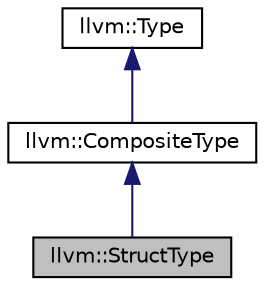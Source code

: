digraph "llvm::StructType"
{
 // LATEX_PDF_SIZE
  bgcolor="transparent";
  edge [fontname="Helvetica",fontsize="10",labelfontname="Helvetica",labelfontsize="10"];
  node [fontname="Helvetica",fontsize="10",shape="box"];
  Node1 [label="llvm::StructType",height=0.2,width=0.4,color="black", fillcolor="grey75", style="filled", fontcolor="black",tooltip="Class to represent struct types."];
  Node2 -> Node1 [dir="back",color="midnightblue",fontsize="10",style="solid",fontname="Helvetica"];
  Node2 [label="llvm::CompositeType",height=0.2,width=0.4,color="black",URL="$classllvm_1_1CompositeType.html",tooltip="Common super class of ArrayType, StructType and VectorType."];
  Node3 -> Node2 [dir="back",color="midnightblue",fontsize="10",style="solid",fontname="Helvetica"];
  Node3 [label="llvm::Type",height=0.2,width=0.4,color="black",URL="$classllvm_1_1Type.html",tooltip="The instances of the Type class are immutable: once they are created, they are never changed."];
}
